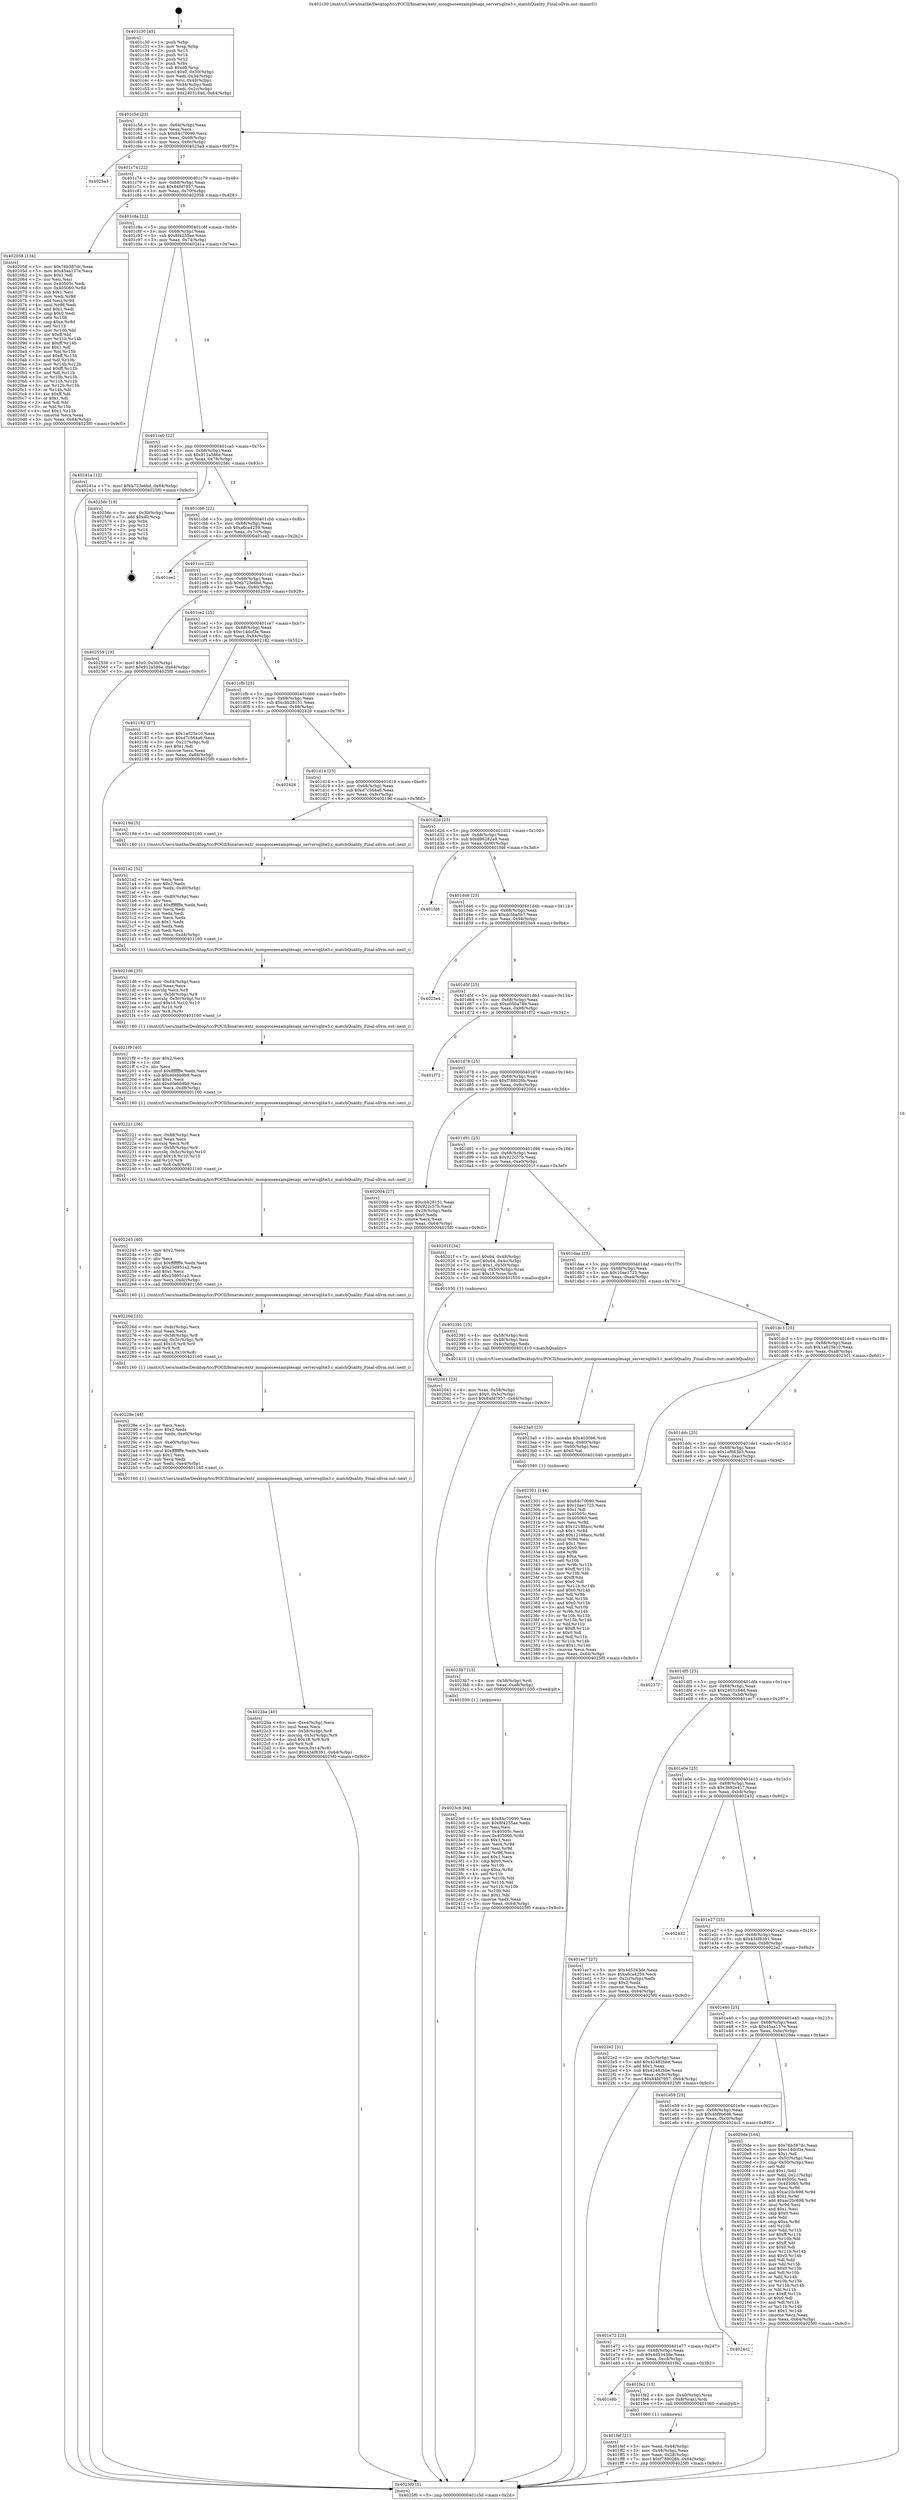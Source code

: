 digraph "0x401c30" {
  label = "0x401c30 (/mnt/c/Users/mathe/Desktop/tcc/POCII/binaries/extr_mongooseexamplesapi_serversqlite3.c_matchQuality_Final-ollvm.out::main(0))"
  labelloc = "t"
  node[shape=record]

  Entry [label="",width=0.3,height=0.3,shape=circle,fillcolor=black,style=filled]
  "0x401c5d" [label="{
     0x401c5d [23]\l
     | [instrs]\l
     &nbsp;&nbsp;0x401c5d \<+3\>: mov -0x64(%rbp),%eax\l
     &nbsp;&nbsp;0x401c60 \<+2\>: mov %eax,%ecx\l
     &nbsp;&nbsp;0x401c62 \<+6\>: sub $0x84c70090,%ecx\l
     &nbsp;&nbsp;0x401c68 \<+3\>: mov %eax,-0x68(%rbp)\l
     &nbsp;&nbsp;0x401c6b \<+3\>: mov %ecx,-0x6c(%rbp)\l
     &nbsp;&nbsp;0x401c6e \<+6\>: je 00000000004025a3 \<main+0x973\>\l
  }"]
  "0x4025a3" [label="{
     0x4025a3\l
  }", style=dashed]
  "0x401c74" [label="{
     0x401c74 [22]\l
     | [instrs]\l
     &nbsp;&nbsp;0x401c74 \<+5\>: jmp 0000000000401c79 \<main+0x49\>\l
     &nbsp;&nbsp;0x401c79 \<+3\>: mov -0x68(%rbp),%eax\l
     &nbsp;&nbsp;0x401c7c \<+5\>: sub $0x84fd7957,%eax\l
     &nbsp;&nbsp;0x401c81 \<+3\>: mov %eax,-0x70(%rbp)\l
     &nbsp;&nbsp;0x401c84 \<+6\>: je 0000000000402058 \<main+0x428\>\l
  }"]
  Exit [label="",width=0.3,height=0.3,shape=circle,fillcolor=black,style=filled,peripheries=2]
  "0x402058" [label="{
     0x402058 [134]\l
     | [instrs]\l
     &nbsp;&nbsp;0x402058 \<+5\>: mov $0x76b387dc,%eax\l
     &nbsp;&nbsp;0x40205d \<+5\>: mov $0x45aa137e,%ecx\l
     &nbsp;&nbsp;0x402062 \<+2\>: mov $0x1,%dl\l
     &nbsp;&nbsp;0x402064 \<+2\>: xor %esi,%esi\l
     &nbsp;&nbsp;0x402066 \<+7\>: mov 0x40505c,%edi\l
     &nbsp;&nbsp;0x40206d \<+8\>: mov 0x405060,%r8d\l
     &nbsp;&nbsp;0x402075 \<+3\>: sub $0x1,%esi\l
     &nbsp;&nbsp;0x402078 \<+3\>: mov %edi,%r9d\l
     &nbsp;&nbsp;0x40207b \<+3\>: add %esi,%r9d\l
     &nbsp;&nbsp;0x40207e \<+4\>: imul %r9d,%edi\l
     &nbsp;&nbsp;0x402082 \<+3\>: and $0x1,%edi\l
     &nbsp;&nbsp;0x402085 \<+3\>: cmp $0x0,%edi\l
     &nbsp;&nbsp;0x402088 \<+4\>: sete %r10b\l
     &nbsp;&nbsp;0x40208c \<+4\>: cmp $0xa,%r8d\l
     &nbsp;&nbsp;0x402090 \<+4\>: setl %r11b\l
     &nbsp;&nbsp;0x402094 \<+3\>: mov %r10b,%bl\l
     &nbsp;&nbsp;0x402097 \<+3\>: xor $0xff,%bl\l
     &nbsp;&nbsp;0x40209a \<+3\>: mov %r11b,%r14b\l
     &nbsp;&nbsp;0x40209d \<+4\>: xor $0xff,%r14b\l
     &nbsp;&nbsp;0x4020a1 \<+3\>: xor $0x1,%dl\l
     &nbsp;&nbsp;0x4020a4 \<+3\>: mov %bl,%r15b\l
     &nbsp;&nbsp;0x4020a7 \<+4\>: and $0xff,%r15b\l
     &nbsp;&nbsp;0x4020ab \<+3\>: and %dl,%r10b\l
     &nbsp;&nbsp;0x4020ae \<+3\>: mov %r14b,%r12b\l
     &nbsp;&nbsp;0x4020b1 \<+4\>: and $0xff,%r12b\l
     &nbsp;&nbsp;0x4020b5 \<+3\>: and %dl,%r11b\l
     &nbsp;&nbsp;0x4020b8 \<+3\>: or %r10b,%r15b\l
     &nbsp;&nbsp;0x4020bb \<+3\>: or %r11b,%r12b\l
     &nbsp;&nbsp;0x4020be \<+3\>: xor %r12b,%r15b\l
     &nbsp;&nbsp;0x4020c1 \<+3\>: or %r14b,%bl\l
     &nbsp;&nbsp;0x4020c4 \<+3\>: xor $0xff,%bl\l
     &nbsp;&nbsp;0x4020c7 \<+3\>: or $0x1,%dl\l
     &nbsp;&nbsp;0x4020ca \<+2\>: and %dl,%bl\l
     &nbsp;&nbsp;0x4020cc \<+3\>: or %bl,%r15b\l
     &nbsp;&nbsp;0x4020cf \<+4\>: test $0x1,%r15b\l
     &nbsp;&nbsp;0x4020d3 \<+3\>: cmovne %ecx,%eax\l
     &nbsp;&nbsp;0x4020d6 \<+3\>: mov %eax,-0x64(%rbp)\l
     &nbsp;&nbsp;0x4020d9 \<+5\>: jmp 00000000004025f0 \<main+0x9c0\>\l
  }"]
  "0x401c8a" [label="{
     0x401c8a [22]\l
     | [instrs]\l
     &nbsp;&nbsp;0x401c8a \<+5\>: jmp 0000000000401c8f \<main+0x5f\>\l
     &nbsp;&nbsp;0x401c8f \<+3\>: mov -0x68(%rbp),%eax\l
     &nbsp;&nbsp;0x401c92 \<+5\>: sub $0x8f4255ae,%eax\l
     &nbsp;&nbsp;0x401c97 \<+3\>: mov %eax,-0x74(%rbp)\l
     &nbsp;&nbsp;0x401c9a \<+6\>: je 000000000040241a \<main+0x7ea\>\l
  }"]
  "0x4023c6" [label="{
     0x4023c6 [84]\l
     | [instrs]\l
     &nbsp;&nbsp;0x4023c6 \<+5\>: mov $0x84c70090,%eax\l
     &nbsp;&nbsp;0x4023cb \<+5\>: mov $0x8f4255ae,%edx\l
     &nbsp;&nbsp;0x4023d0 \<+2\>: xor %esi,%esi\l
     &nbsp;&nbsp;0x4023d2 \<+7\>: mov 0x40505c,%ecx\l
     &nbsp;&nbsp;0x4023d9 \<+8\>: mov 0x405060,%r8d\l
     &nbsp;&nbsp;0x4023e1 \<+3\>: sub $0x1,%esi\l
     &nbsp;&nbsp;0x4023e4 \<+3\>: mov %ecx,%r9d\l
     &nbsp;&nbsp;0x4023e7 \<+3\>: add %esi,%r9d\l
     &nbsp;&nbsp;0x4023ea \<+4\>: imul %r9d,%ecx\l
     &nbsp;&nbsp;0x4023ee \<+3\>: and $0x1,%ecx\l
     &nbsp;&nbsp;0x4023f1 \<+3\>: cmp $0x0,%ecx\l
     &nbsp;&nbsp;0x4023f4 \<+4\>: sete %r10b\l
     &nbsp;&nbsp;0x4023f8 \<+4\>: cmp $0xa,%r8d\l
     &nbsp;&nbsp;0x4023fc \<+4\>: setl %r11b\l
     &nbsp;&nbsp;0x402400 \<+3\>: mov %r10b,%bl\l
     &nbsp;&nbsp;0x402403 \<+3\>: and %r11b,%bl\l
     &nbsp;&nbsp;0x402406 \<+3\>: xor %r11b,%r10b\l
     &nbsp;&nbsp;0x402409 \<+3\>: or %r10b,%bl\l
     &nbsp;&nbsp;0x40240c \<+3\>: test $0x1,%bl\l
     &nbsp;&nbsp;0x40240f \<+3\>: cmovne %edx,%eax\l
     &nbsp;&nbsp;0x402412 \<+3\>: mov %eax,-0x64(%rbp)\l
     &nbsp;&nbsp;0x402415 \<+5\>: jmp 00000000004025f0 \<main+0x9c0\>\l
  }"]
  "0x40241a" [label="{
     0x40241a [12]\l
     | [instrs]\l
     &nbsp;&nbsp;0x40241a \<+7\>: movl $0xb723e6bd,-0x64(%rbp)\l
     &nbsp;&nbsp;0x402421 \<+5\>: jmp 00000000004025f0 \<main+0x9c0\>\l
  }"]
  "0x401ca0" [label="{
     0x401ca0 [22]\l
     | [instrs]\l
     &nbsp;&nbsp;0x401ca0 \<+5\>: jmp 0000000000401ca5 \<main+0x75\>\l
     &nbsp;&nbsp;0x401ca5 \<+3\>: mov -0x68(%rbp),%eax\l
     &nbsp;&nbsp;0x401ca8 \<+5\>: sub $0x912a586e,%eax\l
     &nbsp;&nbsp;0x401cad \<+3\>: mov %eax,-0x78(%rbp)\l
     &nbsp;&nbsp;0x401cb0 \<+6\>: je 000000000040256c \<main+0x93c\>\l
  }"]
  "0x4023b7" [label="{
     0x4023b7 [15]\l
     | [instrs]\l
     &nbsp;&nbsp;0x4023b7 \<+4\>: mov -0x58(%rbp),%rdi\l
     &nbsp;&nbsp;0x4023bb \<+6\>: mov %eax,-0xe8(%rbp)\l
     &nbsp;&nbsp;0x4023c1 \<+5\>: call 0000000000401030 \<free@plt\>\l
     | [calls]\l
     &nbsp;&nbsp;0x401030 \{1\} (unknown)\l
  }"]
  "0x40256c" [label="{
     0x40256c [19]\l
     | [instrs]\l
     &nbsp;&nbsp;0x40256c \<+3\>: mov -0x30(%rbp),%eax\l
     &nbsp;&nbsp;0x40256f \<+7\>: add $0xd0,%rsp\l
     &nbsp;&nbsp;0x402576 \<+1\>: pop %rbx\l
     &nbsp;&nbsp;0x402577 \<+2\>: pop %r12\l
     &nbsp;&nbsp;0x402579 \<+2\>: pop %r14\l
     &nbsp;&nbsp;0x40257b \<+2\>: pop %r15\l
     &nbsp;&nbsp;0x40257d \<+1\>: pop %rbp\l
     &nbsp;&nbsp;0x40257e \<+1\>: ret\l
  }"]
  "0x401cb6" [label="{
     0x401cb6 [22]\l
     | [instrs]\l
     &nbsp;&nbsp;0x401cb6 \<+5\>: jmp 0000000000401cbb \<main+0x8b\>\l
     &nbsp;&nbsp;0x401cbb \<+3\>: mov -0x68(%rbp),%eax\l
     &nbsp;&nbsp;0x401cbe \<+5\>: sub $0xa6ca4259,%eax\l
     &nbsp;&nbsp;0x401cc3 \<+3\>: mov %eax,-0x7c(%rbp)\l
     &nbsp;&nbsp;0x401cc6 \<+6\>: je 0000000000401ee2 \<main+0x2b2\>\l
  }"]
  "0x4023a0" [label="{
     0x4023a0 [23]\l
     | [instrs]\l
     &nbsp;&nbsp;0x4023a0 \<+10\>: movabs $0x4030b6,%rdi\l
     &nbsp;&nbsp;0x4023aa \<+3\>: mov %eax,-0x60(%rbp)\l
     &nbsp;&nbsp;0x4023ad \<+3\>: mov -0x60(%rbp),%esi\l
     &nbsp;&nbsp;0x4023b0 \<+2\>: mov $0x0,%al\l
     &nbsp;&nbsp;0x4023b2 \<+5\>: call 0000000000401040 \<printf@plt\>\l
     | [calls]\l
     &nbsp;&nbsp;0x401040 \{1\} (unknown)\l
  }"]
  "0x401ee2" [label="{
     0x401ee2\l
  }", style=dashed]
  "0x401ccc" [label="{
     0x401ccc [22]\l
     | [instrs]\l
     &nbsp;&nbsp;0x401ccc \<+5\>: jmp 0000000000401cd1 \<main+0xa1\>\l
     &nbsp;&nbsp;0x401cd1 \<+3\>: mov -0x68(%rbp),%eax\l
     &nbsp;&nbsp;0x401cd4 \<+5\>: sub $0xb723e6bd,%eax\l
     &nbsp;&nbsp;0x401cd9 \<+3\>: mov %eax,-0x80(%rbp)\l
     &nbsp;&nbsp;0x401cdc \<+6\>: je 0000000000402559 \<main+0x929\>\l
  }"]
  "0x4022ba" [label="{
     0x4022ba [40]\l
     | [instrs]\l
     &nbsp;&nbsp;0x4022ba \<+6\>: mov -0xe4(%rbp),%ecx\l
     &nbsp;&nbsp;0x4022c0 \<+3\>: imul %eax,%ecx\l
     &nbsp;&nbsp;0x4022c3 \<+4\>: mov -0x58(%rbp),%r8\l
     &nbsp;&nbsp;0x4022c7 \<+4\>: movslq -0x5c(%rbp),%r9\l
     &nbsp;&nbsp;0x4022cb \<+4\>: imul $0x18,%r9,%r9\l
     &nbsp;&nbsp;0x4022cf \<+3\>: add %r9,%r8\l
     &nbsp;&nbsp;0x4022d2 \<+4\>: mov %ecx,0x14(%r8)\l
     &nbsp;&nbsp;0x4022d6 \<+7\>: movl $0x434f8391,-0x64(%rbp)\l
     &nbsp;&nbsp;0x4022dd \<+5\>: jmp 00000000004025f0 \<main+0x9c0\>\l
  }"]
  "0x402559" [label="{
     0x402559 [19]\l
     | [instrs]\l
     &nbsp;&nbsp;0x402559 \<+7\>: movl $0x0,-0x30(%rbp)\l
     &nbsp;&nbsp;0x402560 \<+7\>: movl $0x912a586e,-0x64(%rbp)\l
     &nbsp;&nbsp;0x402567 \<+5\>: jmp 00000000004025f0 \<main+0x9c0\>\l
  }"]
  "0x401ce2" [label="{
     0x401ce2 [25]\l
     | [instrs]\l
     &nbsp;&nbsp;0x401ce2 \<+5\>: jmp 0000000000401ce7 \<main+0xb7\>\l
     &nbsp;&nbsp;0x401ce7 \<+3\>: mov -0x68(%rbp),%eax\l
     &nbsp;&nbsp;0x401cea \<+5\>: sub $0xc14dcf3e,%eax\l
     &nbsp;&nbsp;0x401cef \<+6\>: mov %eax,-0x84(%rbp)\l
     &nbsp;&nbsp;0x401cf5 \<+6\>: je 0000000000402182 \<main+0x552\>\l
  }"]
  "0x40228e" [label="{
     0x40228e [44]\l
     | [instrs]\l
     &nbsp;&nbsp;0x40228e \<+2\>: xor %ecx,%ecx\l
     &nbsp;&nbsp;0x402290 \<+5\>: mov $0x2,%edx\l
     &nbsp;&nbsp;0x402295 \<+6\>: mov %edx,-0xe0(%rbp)\l
     &nbsp;&nbsp;0x40229b \<+1\>: cltd\l
     &nbsp;&nbsp;0x40229c \<+6\>: mov -0xe0(%rbp),%esi\l
     &nbsp;&nbsp;0x4022a2 \<+2\>: idiv %esi\l
     &nbsp;&nbsp;0x4022a4 \<+6\>: imul $0xfffffffe,%edx,%edx\l
     &nbsp;&nbsp;0x4022aa \<+3\>: sub $0x1,%ecx\l
     &nbsp;&nbsp;0x4022ad \<+2\>: sub %ecx,%edx\l
     &nbsp;&nbsp;0x4022af \<+6\>: mov %edx,-0xe4(%rbp)\l
     &nbsp;&nbsp;0x4022b5 \<+5\>: call 0000000000401160 \<next_i\>\l
     | [calls]\l
     &nbsp;&nbsp;0x401160 \{1\} (/mnt/c/Users/mathe/Desktop/tcc/POCII/binaries/extr_mongooseexamplesapi_serversqlite3.c_matchQuality_Final-ollvm.out::next_i)\l
  }"]
  "0x402182" [label="{
     0x402182 [27]\l
     | [instrs]\l
     &nbsp;&nbsp;0x402182 \<+5\>: mov $0x1a025e10,%eax\l
     &nbsp;&nbsp;0x402187 \<+5\>: mov $0xd7c564a6,%ecx\l
     &nbsp;&nbsp;0x40218c \<+3\>: mov -0x21(%rbp),%dl\l
     &nbsp;&nbsp;0x40218f \<+3\>: test $0x1,%dl\l
     &nbsp;&nbsp;0x402192 \<+3\>: cmovne %ecx,%eax\l
     &nbsp;&nbsp;0x402195 \<+3\>: mov %eax,-0x64(%rbp)\l
     &nbsp;&nbsp;0x402198 \<+5\>: jmp 00000000004025f0 \<main+0x9c0\>\l
  }"]
  "0x401cfb" [label="{
     0x401cfb [25]\l
     | [instrs]\l
     &nbsp;&nbsp;0x401cfb \<+5\>: jmp 0000000000401d00 \<main+0xd0\>\l
     &nbsp;&nbsp;0x401d00 \<+3\>: mov -0x68(%rbp),%eax\l
     &nbsp;&nbsp;0x401d03 \<+5\>: sub $0xcbb28151,%eax\l
     &nbsp;&nbsp;0x401d08 \<+6\>: mov %eax,-0x88(%rbp)\l
     &nbsp;&nbsp;0x401d0e \<+6\>: je 0000000000402426 \<main+0x7f6\>\l
  }"]
  "0x40226d" [label="{
     0x40226d [33]\l
     | [instrs]\l
     &nbsp;&nbsp;0x40226d \<+6\>: mov -0xdc(%rbp),%ecx\l
     &nbsp;&nbsp;0x402273 \<+3\>: imul %eax,%ecx\l
     &nbsp;&nbsp;0x402276 \<+4\>: mov -0x58(%rbp),%r8\l
     &nbsp;&nbsp;0x40227a \<+4\>: movslq -0x5c(%rbp),%r9\l
     &nbsp;&nbsp;0x40227e \<+4\>: imul $0x18,%r9,%r9\l
     &nbsp;&nbsp;0x402282 \<+3\>: add %r9,%r8\l
     &nbsp;&nbsp;0x402285 \<+4\>: mov %ecx,0x10(%r8)\l
     &nbsp;&nbsp;0x402289 \<+5\>: call 0000000000401160 \<next_i\>\l
     | [calls]\l
     &nbsp;&nbsp;0x401160 \{1\} (/mnt/c/Users/mathe/Desktop/tcc/POCII/binaries/extr_mongooseexamplesapi_serversqlite3.c_matchQuality_Final-ollvm.out::next_i)\l
  }"]
  "0x402426" [label="{
     0x402426\l
  }", style=dashed]
  "0x401d14" [label="{
     0x401d14 [25]\l
     | [instrs]\l
     &nbsp;&nbsp;0x401d14 \<+5\>: jmp 0000000000401d19 \<main+0xe9\>\l
     &nbsp;&nbsp;0x401d19 \<+3\>: mov -0x68(%rbp),%eax\l
     &nbsp;&nbsp;0x401d1c \<+5\>: sub $0xd7c564a6,%eax\l
     &nbsp;&nbsp;0x401d21 \<+6\>: mov %eax,-0x8c(%rbp)\l
     &nbsp;&nbsp;0x401d27 \<+6\>: je 000000000040219d \<main+0x56d\>\l
  }"]
  "0x402245" [label="{
     0x402245 [40]\l
     | [instrs]\l
     &nbsp;&nbsp;0x402245 \<+5\>: mov $0x2,%ecx\l
     &nbsp;&nbsp;0x40224a \<+1\>: cltd\l
     &nbsp;&nbsp;0x40224b \<+2\>: idiv %ecx\l
     &nbsp;&nbsp;0x40224d \<+6\>: imul $0xfffffffe,%edx,%ecx\l
     &nbsp;&nbsp;0x402253 \<+6\>: sub $0x25d951a2,%ecx\l
     &nbsp;&nbsp;0x402259 \<+3\>: add $0x1,%ecx\l
     &nbsp;&nbsp;0x40225c \<+6\>: add $0x25d951a2,%ecx\l
     &nbsp;&nbsp;0x402262 \<+6\>: mov %ecx,-0xdc(%rbp)\l
     &nbsp;&nbsp;0x402268 \<+5\>: call 0000000000401160 \<next_i\>\l
     | [calls]\l
     &nbsp;&nbsp;0x401160 \{1\} (/mnt/c/Users/mathe/Desktop/tcc/POCII/binaries/extr_mongooseexamplesapi_serversqlite3.c_matchQuality_Final-ollvm.out::next_i)\l
  }"]
  "0x40219d" [label="{
     0x40219d [5]\l
     | [instrs]\l
     &nbsp;&nbsp;0x40219d \<+5\>: call 0000000000401160 \<next_i\>\l
     | [calls]\l
     &nbsp;&nbsp;0x401160 \{1\} (/mnt/c/Users/mathe/Desktop/tcc/POCII/binaries/extr_mongooseexamplesapi_serversqlite3.c_matchQuality_Final-ollvm.out::next_i)\l
  }"]
  "0x401d2d" [label="{
     0x401d2d [25]\l
     | [instrs]\l
     &nbsp;&nbsp;0x401d2d \<+5\>: jmp 0000000000401d32 \<main+0x102\>\l
     &nbsp;&nbsp;0x401d32 \<+3\>: mov -0x68(%rbp),%eax\l
     &nbsp;&nbsp;0x401d35 \<+5\>: sub $0xd96282a9,%eax\l
     &nbsp;&nbsp;0x401d3a \<+6\>: mov %eax,-0x90(%rbp)\l
     &nbsp;&nbsp;0x401d40 \<+6\>: je 0000000000401fd6 \<main+0x3a6\>\l
  }"]
  "0x402221" [label="{
     0x402221 [36]\l
     | [instrs]\l
     &nbsp;&nbsp;0x402221 \<+6\>: mov -0xd8(%rbp),%ecx\l
     &nbsp;&nbsp;0x402227 \<+3\>: imul %eax,%ecx\l
     &nbsp;&nbsp;0x40222a \<+3\>: movslq %ecx,%r8\l
     &nbsp;&nbsp;0x40222d \<+4\>: mov -0x58(%rbp),%r9\l
     &nbsp;&nbsp;0x402231 \<+4\>: movslq -0x5c(%rbp),%r10\l
     &nbsp;&nbsp;0x402235 \<+4\>: imul $0x18,%r10,%r10\l
     &nbsp;&nbsp;0x402239 \<+3\>: add %r10,%r9\l
     &nbsp;&nbsp;0x40223c \<+4\>: mov %r8,0x8(%r9)\l
     &nbsp;&nbsp;0x402240 \<+5\>: call 0000000000401160 \<next_i\>\l
     | [calls]\l
     &nbsp;&nbsp;0x401160 \{1\} (/mnt/c/Users/mathe/Desktop/tcc/POCII/binaries/extr_mongooseexamplesapi_serversqlite3.c_matchQuality_Final-ollvm.out::next_i)\l
  }"]
  "0x401fd6" [label="{
     0x401fd6\l
  }", style=dashed]
  "0x401d46" [label="{
     0x401d46 [25]\l
     | [instrs]\l
     &nbsp;&nbsp;0x401d46 \<+5\>: jmp 0000000000401d4b \<main+0x11b\>\l
     &nbsp;&nbsp;0x401d4b \<+3\>: mov -0x68(%rbp),%eax\l
     &nbsp;&nbsp;0x401d4e \<+5\>: sub $0xdc5ba5b7,%eax\l
     &nbsp;&nbsp;0x401d53 \<+6\>: mov %eax,-0x94(%rbp)\l
     &nbsp;&nbsp;0x401d59 \<+6\>: je 00000000004025e4 \<main+0x9b4\>\l
  }"]
  "0x4021f9" [label="{
     0x4021f9 [40]\l
     | [instrs]\l
     &nbsp;&nbsp;0x4021f9 \<+5\>: mov $0x2,%ecx\l
     &nbsp;&nbsp;0x4021fe \<+1\>: cltd\l
     &nbsp;&nbsp;0x4021ff \<+2\>: idiv %ecx\l
     &nbsp;&nbsp;0x402201 \<+6\>: imul $0xfffffffe,%edx,%ecx\l
     &nbsp;&nbsp;0x402207 \<+6\>: sub $0xd0ebb9b9,%ecx\l
     &nbsp;&nbsp;0x40220d \<+3\>: add $0x1,%ecx\l
     &nbsp;&nbsp;0x402210 \<+6\>: add $0xd0ebb9b9,%ecx\l
     &nbsp;&nbsp;0x402216 \<+6\>: mov %ecx,-0xd8(%rbp)\l
     &nbsp;&nbsp;0x40221c \<+5\>: call 0000000000401160 \<next_i\>\l
     | [calls]\l
     &nbsp;&nbsp;0x401160 \{1\} (/mnt/c/Users/mathe/Desktop/tcc/POCII/binaries/extr_mongooseexamplesapi_serversqlite3.c_matchQuality_Final-ollvm.out::next_i)\l
  }"]
  "0x4025e4" [label="{
     0x4025e4\l
  }", style=dashed]
  "0x401d5f" [label="{
     0x401d5f [25]\l
     | [instrs]\l
     &nbsp;&nbsp;0x401d5f \<+5\>: jmp 0000000000401d64 \<main+0x134\>\l
     &nbsp;&nbsp;0x401d64 \<+3\>: mov -0x68(%rbp),%eax\l
     &nbsp;&nbsp;0x401d67 \<+5\>: sub $0xe050a78b,%eax\l
     &nbsp;&nbsp;0x401d6c \<+6\>: mov %eax,-0x98(%rbp)\l
     &nbsp;&nbsp;0x401d72 \<+6\>: je 0000000000401f72 \<main+0x342\>\l
  }"]
  "0x4021d6" [label="{
     0x4021d6 [35]\l
     | [instrs]\l
     &nbsp;&nbsp;0x4021d6 \<+6\>: mov -0xd4(%rbp),%ecx\l
     &nbsp;&nbsp;0x4021dc \<+3\>: imul %eax,%ecx\l
     &nbsp;&nbsp;0x4021df \<+3\>: movslq %ecx,%r8\l
     &nbsp;&nbsp;0x4021e2 \<+4\>: mov -0x58(%rbp),%r9\l
     &nbsp;&nbsp;0x4021e6 \<+4\>: movslq -0x5c(%rbp),%r10\l
     &nbsp;&nbsp;0x4021ea \<+4\>: imul $0x18,%r10,%r10\l
     &nbsp;&nbsp;0x4021ee \<+3\>: add %r10,%r9\l
     &nbsp;&nbsp;0x4021f1 \<+3\>: mov %r8,(%r9)\l
     &nbsp;&nbsp;0x4021f4 \<+5\>: call 0000000000401160 \<next_i\>\l
     | [calls]\l
     &nbsp;&nbsp;0x401160 \{1\} (/mnt/c/Users/mathe/Desktop/tcc/POCII/binaries/extr_mongooseexamplesapi_serversqlite3.c_matchQuality_Final-ollvm.out::next_i)\l
  }"]
  "0x401f72" [label="{
     0x401f72\l
  }", style=dashed]
  "0x401d78" [label="{
     0x401d78 [25]\l
     | [instrs]\l
     &nbsp;&nbsp;0x401d78 \<+5\>: jmp 0000000000401d7d \<main+0x14d\>\l
     &nbsp;&nbsp;0x401d7d \<+3\>: mov -0x68(%rbp),%eax\l
     &nbsp;&nbsp;0x401d80 \<+5\>: sub $0xf788026b,%eax\l
     &nbsp;&nbsp;0x401d85 \<+6\>: mov %eax,-0x9c(%rbp)\l
     &nbsp;&nbsp;0x401d8b \<+6\>: je 0000000000402004 \<main+0x3d4\>\l
  }"]
  "0x4021a2" [label="{
     0x4021a2 [52]\l
     | [instrs]\l
     &nbsp;&nbsp;0x4021a2 \<+2\>: xor %ecx,%ecx\l
     &nbsp;&nbsp;0x4021a4 \<+5\>: mov $0x2,%edx\l
     &nbsp;&nbsp;0x4021a9 \<+6\>: mov %edx,-0xd0(%rbp)\l
     &nbsp;&nbsp;0x4021af \<+1\>: cltd\l
     &nbsp;&nbsp;0x4021b0 \<+6\>: mov -0xd0(%rbp),%esi\l
     &nbsp;&nbsp;0x4021b6 \<+2\>: idiv %esi\l
     &nbsp;&nbsp;0x4021b8 \<+6\>: imul $0xfffffffe,%edx,%edx\l
     &nbsp;&nbsp;0x4021be \<+2\>: mov %ecx,%edi\l
     &nbsp;&nbsp;0x4021c0 \<+2\>: sub %edx,%edi\l
     &nbsp;&nbsp;0x4021c2 \<+2\>: mov %ecx,%edx\l
     &nbsp;&nbsp;0x4021c4 \<+3\>: sub $0x1,%edx\l
     &nbsp;&nbsp;0x4021c7 \<+2\>: add %edx,%edi\l
     &nbsp;&nbsp;0x4021c9 \<+2\>: sub %edi,%ecx\l
     &nbsp;&nbsp;0x4021cb \<+6\>: mov %ecx,-0xd4(%rbp)\l
     &nbsp;&nbsp;0x4021d1 \<+5\>: call 0000000000401160 \<next_i\>\l
     | [calls]\l
     &nbsp;&nbsp;0x401160 \{1\} (/mnt/c/Users/mathe/Desktop/tcc/POCII/binaries/extr_mongooseexamplesapi_serversqlite3.c_matchQuality_Final-ollvm.out::next_i)\l
  }"]
  "0x402004" [label="{
     0x402004 [27]\l
     | [instrs]\l
     &nbsp;&nbsp;0x402004 \<+5\>: mov $0xcbb28151,%eax\l
     &nbsp;&nbsp;0x402009 \<+5\>: mov $0x922c57b,%ecx\l
     &nbsp;&nbsp;0x40200e \<+3\>: mov -0x28(%rbp),%edx\l
     &nbsp;&nbsp;0x402011 \<+3\>: cmp $0x0,%edx\l
     &nbsp;&nbsp;0x402014 \<+3\>: cmove %ecx,%eax\l
     &nbsp;&nbsp;0x402017 \<+3\>: mov %eax,-0x64(%rbp)\l
     &nbsp;&nbsp;0x40201a \<+5\>: jmp 00000000004025f0 \<main+0x9c0\>\l
  }"]
  "0x401d91" [label="{
     0x401d91 [25]\l
     | [instrs]\l
     &nbsp;&nbsp;0x401d91 \<+5\>: jmp 0000000000401d96 \<main+0x166\>\l
     &nbsp;&nbsp;0x401d96 \<+3\>: mov -0x68(%rbp),%eax\l
     &nbsp;&nbsp;0x401d99 \<+5\>: sub $0x922c57b,%eax\l
     &nbsp;&nbsp;0x401d9e \<+6\>: mov %eax,-0xa0(%rbp)\l
     &nbsp;&nbsp;0x401da4 \<+6\>: je 000000000040201f \<main+0x3ef\>\l
  }"]
  "0x402041" [label="{
     0x402041 [23]\l
     | [instrs]\l
     &nbsp;&nbsp;0x402041 \<+4\>: mov %rax,-0x58(%rbp)\l
     &nbsp;&nbsp;0x402045 \<+7\>: movl $0x0,-0x5c(%rbp)\l
     &nbsp;&nbsp;0x40204c \<+7\>: movl $0x84fd7957,-0x64(%rbp)\l
     &nbsp;&nbsp;0x402053 \<+5\>: jmp 00000000004025f0 \<main+0x9c0\>\l
  }"]
  "0x40201f" [label="{
     0x40201f [34]\l
     | [instrs]\l
     &nbsp;&nbsp;0x40201f \<+7\>: movl $0x64,-0x48(%rbp)\l
     &nbsp;&nbsp;0x402026 \<+7\>: movl $0x64,-0x4c(%rbp)\l
     &nbsp;&nbsp;0x40202d \<+7\>: movl $0x1,-0x50(%rbp)\l
     &nbsp;&nbsp;0x402034 \<+4\>: movslq -0x50(%rbp),%rax\l
     &nbsp;&nbsp;0x402038 \<+4\>: imul $0x18,%rax,%rdi\l
     &nbsp;&nbsp;0x40203c \<+5\>: call 0000000000401050 \<malloc@plt\>\l
     | [calls]\l
     &nbsp;&nbsp;0x401050 \{1\} (unknown)\l
  }"]
  "0x401daa" [label="{
     0x401daa [25]\l
     | [instrs]\l
     &nbsp;&nbsp;0x401daa \<+5\>: jmp 0000000000401daf \<main+0x17f\>\l
     &nbsp;&nbsp;0x401daf \<+3\>: mov -0x68(%rbp),%eax\l
     &nbsp;&nbsp;0x401db2 \<+5\>: sub $0x10ae1725,%eax\l
     &nbsp;&nbsp;0x401db7 \<+6\>: mov %eax,-0xa4(%rbp)\l
     &nbsp;&nbsp;0x401dbd \<+6\>: je 0000000000402391 \<main+0x761\>\l
  }"]
  "0x401fef" [label="{
     0x401fef [21]\l
     | [instrs]\l
     &nbsp;&nbsp;0x401fef \<+3\>: mov %eax,-0x44(%rbp)\l
     &nbsp;&nbsp;0x401ff2 \<+3\>: mov -0x44(%rbp),%eax\l
     &nbsp;&nbsp;0x401ff5 \<+3\>: mov %eax,-0x28(%rbp)\l
     &nbsp;&nbsp;0x401ff8 \<+7\>: movl $0xf788026b,-0x64(%rbp)\l
     &nbsp;&nbsp;0x401fff \<+5\>: jmp 00000000004025f0 \<main+0x9c0\>\l
  }"]
  "0x402391" [label="{
     0x402391 [15]\l
     | [instrs]\l
     &nbsp;&nbsp;0x402391 \<+4\>: mov -0x58(%rbp),%rdi\l
     &nbsp;&nbsp;0x402395 \<+3\>: mov -0x48(%rbp),%esi\l
     &nbsp;&nbsp;0x402398 \<+3\>: mov -0x4c(%rbp),%edx\l
     &nbsp;&nbsp;0x40239b \<+5\>: call 0000000000401410 \<matchQuality\>\l
     | [calls]\l
     &nbsp;&nbsp;0x401410 \{1\} (/mnt/c/Users/mathe/Desktop/tcc/POCII/binaries/extr_mongooseexamplesapi_serversqlite3.c_matchQuality_Final-ollvm.out::matchQuality)\l
  }"]
  "0x401dc3" [label="{
     0x401dc3 [25]\l
     | [instrs]\l
     &nbsp;&nbsp;0x401dc3 \<+5\>: jmp 0000000000401dc8 \<main+0x198\>\l
     &nbsp;&nbsp;0x401dc8 \<+3\>: mov -0x68(%rbp),%eax\l
     &nbsp;&nbsp;0x401dcb \<+5\>: sub $0x1a025e10,%eax\l
     &nbsp;&nbsp;0x401dd0 \<+6\>: mov %eax,-0xa8(%rbp)\l
     &nbsp;&nbsp;0x401dd6 \<+6\>: je 0000000000402301 \<main+0x6d1\>\l
  }"]
  "0x401e8b" [label="{
     0x401e8b\l
  }", style=dashed]
  "0x402301" [label="{
     0x402301 [144]\l
     | [instrs]\l
     &nbsp;&nbsp;0x402301 \<+5\>: mov $0x84c70090,%eax\l
     &nbsp;&nbsp;0x402306 \<+5\>: mov $0x10ae1725,%ecx\l
     &nbsp;&nbsp;0x40230b \<+2\>: mov $0x1,%dl\l
     &nbsp;&nbsp;0x40230d \<+7\>: mov 0x40505c,%esi\l
     &nbsp;&nbsp;0x402314 \<+7\>: mov 0x405060,%edi\l
     &nbsp;&nbsp;0x40231b \<+3\>: mov %esi,%r8d\l
     &nbsp;&nbsp;0x40231e \<+7\>: sub $0x12188acc,%r8d\l
     &nbsp;&nbsp;0x402325 \<+4\>: sub $0x1,%r8d\l
     &nbsp;&nbsp;0x402329 \<+7\>: add $0x12188acc,%r8d\l
     &nbsp;&nbsp;0x402330 \<+4\>: imul %r8d,%esi\l
     &nbsp;&nbsp;0x402334 \<+3\>: and $0x1,%esi\l
     &nbsp;&nbsp;0x402337 \<+3\>: cmp $0x0,%esi\l
     &nbsp;&nbsp;0x40233a \<+4\>: sete %r9b\l
     &nbsp;&nbsp;0x40233e \<+3\>: cmp $0xa,%edi\l
     &nbsp;&nbsp;0x402341 \<+4\>: setl %r10b\l
     &nbsp;&nbsp;0x402345 \<+3\>: mov %r9b,%r11b\l
     &nbsp;&nbsp;0x402348 \<+4\>: xor $0xff,%r11b\l
     &nbsp;&nbsp;0x40234c \<+3\>: mov %r10b,%bl\l
     &nbsp;&nbsp;0x40234f \<+3\>: xor $0xff,%bl\l
     &nbsp;&nbsp;0x402352 \<+3\>: xor $0x0,%dl\l
     &nbsp;&nbsp;0x402355 \<+3\>: mov %r11b,%r14b\l
     &nbsp;&nbsp;0x402358 \<+4\>: and $0x0,%r14b\l
     &nbsp;&nbsp;0x40235c \<+3\>: and %dl,%r9b\l
     &nbsp;&nbsp;0x40235f \<+3\>: mov %bl,%r15b\l
     &nbsp;&nbsp;0x402362 \<+4\>: and $0x0,%r15b\l
     &nbsp;&nbsp;0x402366 \<+3\>: and %dl,%r10b\l
     &nbsp;&nbsp;0x402369 \<+3\>: or %r9b,%r14b\l
     &nbsp;&nbsp;0x40236c \<+3\>: or %r10b,%r15b\l
     &nbsp;&nbsp;0x40236f \<+3\>: xor %r15b,%r14b\l
     &nbsp;&nbsp;0x402372 \<+3\>: or %bl,%r11b\l
     &nbsp;&nbsp;0x402375 \<+4\>: xor $0xff,%r11b\l
     &nbsp;&nbsp;0x402379 \<+3\>: or $0x0,%dl\l
     &nbsp;&nbsp;0x40237c \<+3\>: and %dl,%r11b\l
     &nbsp;&nbsp;0x40237f \<+3\>: or %r11b,%r14b\l
     &nbsp;&nbsp;0x402382 \<+4\>: test $0x1,%r14b\l
     &nbsp;&nbsp;0x402386 \<+3\>: cmovne %ecx,%eax\l
     &nbsp;&nbsp;0x402389 \<+3\>: mov %eax,-0x64(%rbp)\l
     &nbsp;&nbsp;0x40238c \<+5\>: jmp 00000000004025f0 \<main+0x9c0\>\l
  }"]
  "0x401ddc" [label="{
     0x401ddc [25]\l
     | [instrs]\l
     &nbsp;&nbsp;0x401ddc \<+5\>: jmp 0000000000401de1 \<main+0x1b1\>\l
     &nbsp;&nbsp;0x401de1 \<+3\>: mov -0x68(%rbp),%eax\l
     &nbsp;&nbsp;0x401de4 \<+5\>: sub $0x1ef863b3,%eax\l
     &nbsp;&nbsp;0x401de9 \<+6\>: mov %eax,-0xac(%rbp)\l
     &nbsp;&nbsp;0x401def \<+6\>: je 000000000040257f \<main+0x94f\>\l
  }"]
  "0x401fe2" [label="{
     0x401fe2 [13]\l
     | [instrs]\l
     &nbsp;&nbsp;0x401fe2 \<+4\>: mov -0x40(%rbp),%rax\l
     &nbsp;&nbsp;0x401fe6 \<+4\>: mov 0x8(%rax),%rdi\l
     &nbsp;&nbsp;0x401fea \<+5\>: call 0000000000401060 \<atoi@plt\>\l
     | [calls]\l
     &nbsp;&nbsp;0x401060 \{1\} (unknown)\l
  }"]
  "0x40257f" [label="{
     0x40257f\l
  }", style=dashed]
  "0x401df5" [label="{
     0x401df5 [25]\l
     | [instrs]\l
     &nbsp;&nbsp;0x401df5 \<+5\>: jmp 0000000000401dfa \<main+0x1ca\>\l
     &nbsp;&nbsp;0x401dfa \<+3\>: mov -0x68(%rbp),%eax\l
     &nbsp;&nbsp;0x401dfd \<+5\>: sub $0x2403184d,%eax\l
     &nbsp;&nbsp;0x401e02 \<+6\>: mov %eax,-0xb0(%rbp)\l
     &nbsp;&nbsp;0x401e08 \<+6\>: je 0000000000401ec7 \<main+0x297\>\l
  }"]
  "0x401e72" [label="{
     0x401e72 [25]\l
     | [instrs]\l
     &nbsp;&nbsp;0x401e72 \<+5\>: jmp 0000000000401e77 \<main+0x247\>\l
     &nbsp;&nbsp;0x401e77 \<+3\>: mov -0x68(%rbp),%eax\l
     &nbsp;&nbsp;0x401e7a \<+5\>: sub $0x4d5343de,%eax\l
     &nbsp;&nbsp;0x401e7f \<+6\>: mov %eax,-0xc4(%rbp)\l
     &nbsp;&nbsp;0x401e85 \<+6\>: je 0000000000401fe2 \<main+0x3b2\>\l
  }"]
  "0x401ec7" [label="{
     0x401ec7 [27]\l
     | [instrs]\l
     &nbsp;&nbsp;0x401ec7 \<+5\>: mov $0x4d5343de,%eax\l
     &nbsp;&nbsp;0x401ecc \<+5\>: mov $0xa6ca4259,%ecx\l
     &nbsp;&nbsp;0x401ed1 \<+3\>: mov -0x2c(%rbp),%edx\l
     &nbsp;&nbsp;0x401ed4 \<+3\>: cmp $0x2,%edx\l
     &nbsp;&nbsp;0x401ed7 \<+3\>: cmovne %ecx,%eax\l
     &nbsp;&nbsp;0x401eda \<+3\>: mov %eax,-0x64(%rbp)\l
     &nbsp;&nbsp;0x401edd \<+5\>: jmp 00000000004025f0 \<main+0x9c0\>\l
  }"]
  "0x401e0e" [label="{
     0x401e0e [25]\l
     | [instrs]\l
     &nbsp;&nbsp;0x401e0e \<+5\>: jmp 0000000000401e13 \<main+0x1e3\>\l
     &nbsp;&nbsp;0x401e13 \<+3\>: mov -0x68(%rbp),%eax\l
     &nbsp;&nbsp;0x401e16 \<+5\>: sub $0x3b92e417,%eax\l
     &nbsp;&nbsp;0x401e1b \<+6\>: mov %eax,-0xb4(%rbp)\l
     &nbsp;&nbsp;0x401e21 \<+6\>: je 0000000000402432 \<main+0x802\>\l
  }"]
  "0x4025f0" [label="{
     0x4025f0 [5]\l
     | [instrs]\l
     &nbsp;&nbsp;0x4025f0 \<+5\>: jmp 0000000000401c5d \<main+0x2d\>\l
  }"]
  "0x401c30" [label="{
     0x401c30 [45]\l
     | [instrs]\l
     &nbsp;&nbsp;0x401c30 \<+1\>: push %rbp\l
     &nbsp;&nbsp;0x401c31 \<+3\>: mov %rsp,%rbp\l
     &nbsp;&nbsp;0x401c34 \<+2\>: push %r15\l
     &nbsp;&nbsp;0x401c36 \<+2\>: push %r14\l
     &nbsp;&nbsp;0x401c38 \<+2\>: push %r12\l
     &nbsp;&nbsp;0x401c3a \<+1\>: push %rbx\l
     &nbsp;&nbsp;0x401c3b \<+7\>: sub $0xd0,%rsp\l
     &nbsp;&nbsp;0x401c42 \<+7\>: movl $0x0,-0x30(%rbp)\l
     &nbsp;&nbsp;0x401c49 \<+3\>: mov %edi,-0x34(%rbp)\l
     &nbsp;&nbsp;0x401c4c \<+4\>: mov %rsi,-0x40(%rbp)\l
     &nbsp;&nbsp;0x401c50 \<+3\>: mov -0x34(%rbp),%edi\l
     &nbsp;&nbsp;0x401c53 \<+3\>: mov %edi,-0x2c(%rbp)\l
     &nbsp;&nbsp;0x401c56 \<+7\>: movl $0x2403184d,-0x64(%rbp)\l
  }"]
  "0x4024c2" [label="{
     0x4024c2\l
  }", style=dashed]
  "0x402432" [label="{
     0x402432\l
  }", style=dashed]
  "0x401e27" [label="{
     0x401e27 [25]\l
     | [instrs]\l
     &nbsp;&nbsp;0x401e27 \<+5\>: jmp 0000000000401e2c \<main+0x1fc\>\l
     &nbsp;&nbsp;0x401e2c \<+3\>: mov -0x68(%rbp),%eax\l
     &nbsp;&nbsp;0x401e2f \<+5\>: sub $0x434f8391,%eax\l
     &nbsp;&nbsp;0x401e34 \<+6\>: mov %eax,-0xb8(%rbp)\l
     &nbsp;&nbsp;0x401e3a \<+6\>: je 00000000004022e2 \<main+0x6b2\>\l
  }"]
  "0x401e59" [label="{
     0x401e59 [25]\l
     | [instrs]\l
     &nbsp;&nbsp;0x401e59 \<+5\>: jmp 0000000000401e5e \<main+0x22e\>\l
     &nbsp;&nbsp;0x401e5e \<+3\>: mov -0x68(%rbp),%eax\l
     &nbsp;&nbsp;0x401e61 \<+5\>: sub $0x4bf9b6d6,%eax\l
     &nbsp;&nbsp;0x401e66 \<+6\>: mov %eax,-0xc0(%rbp)\l
     &nbsp;&nbsp;0x401e6c \<+6\>: je 00000000004024c2 \<main+0x892\>\l
  }"]
  "0x4022e2" [label="{
     0x4022e2 [31]\l
     | [instrs]\l
     &nbsp;&nbsp;0x4022e2 \<+3\>: mov -0x5c(%rbp),%eax\l
     &nbsp;&nbsp;0x4022e5 \<+5\>: add $0x42482bbe,%eax\l
     &nbsp;&nbsp;0x4022ea \<+3\>: add $0x1,%eax\l
     &nbsp;&nbsp;0x4022ed \<+5\>: sub $0x42482bbe,%eax\l
     &nbsp;&nbsp;0x4022f2 \<+3\>: mov %eax,-0x5c(%rbp)\l
     &nbsp;&nbsp;0x4022f5 \<+7\>: movl $0x84fd7957,-0x64(%rbp)\l
     &nbsp;&nbsp;0x4022fc \<+5\>: jmp 00000000004025f0 \<main+0x9c0\>\l
  }"]
  "0x401e40" [label="{
     0x401e40 [25]\l
     | [instrs]\l
     &nbsp;&nbsp;0x401e40 \<+5\>: jmp 0000000000401e45 \<main+0x215\>\l
     &nbsp;&nbsp;0x401e45 \<+3\>: mov -0x68(%rbp),%eax\l
     &nbsp;&nbsp;0x401e48 \<+5\>: sub $0x45aa137e,%eax\l
     &nbsp;&nbsp;0x401e4d \<+6\>: mov %eax,-0xbc(%rbp)\l
     &nbsp;&nbsp;0x401e53 \<+6\>: je 00000000004020de \<main+0x4ae\>\l
  }"]
  "0x4020de" [label="{
     0x4020de [164]\l
     | [instrs]\l
     &nbsp;&nbsp;0x4020de \<+5\>: mov $0x76b387dc,%eax\l
     &nbsp;&nbsp;0x4020e3 \<+5\>: mov $0xc14dcf3e,%ecx\l
     &nbsp;&nbsp;0x4020e8 \<+2\>: mov $0x1,%dl\l
     &nbsp;&nbsp;0x4020ea \<+3\>: mov -0x5c(%rbp),%esi\l
     &nbsp;&nbsp;0x4020ed \<+3\>: cmp -0x50(%rbp),%esi\l
     &nbsp;&nbsp;0x4020f0 \<+4\>: setl %dil\l
     &nbsp;&nbsp;0x4020f4 \<+4\>: and $0x1,%dil\l
     &nbsp;&nbsp;0x4020f8 \<+4\>: mov %dil,-0x21(%rbp)\l
     &nbsp;&nbsp;0x4020fc \<+7\>: mov 0x40505c,%esi\l
     &nbsp;&nbsp;0x402103 \<+8\>: mov 0x405060,%r8d\l
     &nbsp;&nbsp;0x40210b \<+3\>: mov %esi,%r9d\l
     &nbsp;&nbsp;0x40210e \<+7\>: sub $0xac20c698,%r9d\l
     &nbsp;&nbsp;0x402115 \<+4\>: sub $0x1,%r9d\l
     &nbsp;&nbsp;0x402119 \<+7\>: add $0xac20c698,%r9d\l
     &nbsp;&nbsp;0x402120 \<+4\>: imul %r9d,%esi\l
     &nbsp;&nbsp;0x402124 \<+3\>: and $0x1,%esi\l
     &nbsp;&nbsp;0x402127 \<+3\>: cmp $0x0,%esi\l
     &nbsp;&nbsp;0x40212a \<+4\>: sete %dil\l
     &nbsp;&nbsp;0x40212e \<+4\>: cmp $0xa,%r8d\l
     &nbsp;&nbsp;0x402132 \<+4\>: setl %r10b\l
     &nbsp;&nbsp;0x402136 \<+3\>: mov %dil,%r11b\l
     &nbsp;&nbsp;0x402139 \<+4\>: xor $0xff,%r11b\l
     &nbsp;&nbsp;0x40213d \<+3\>: mov %r10b,%bl\l
     &nbsp;&nbsp;0x402140 \<+3\>: xor $0xff,%bl\l
     &nbsp;&nbsp;0x402143 \<+3\>: xor $0x0,%dl\l
     &nbsp;&nbsp;0x402146 \<+3\>: mov %r11b,%r14b\l
     &nbsp;&nbsp;0x402149 \<+4\>: and $0x0,%r14b\l
     &nbsp;&nbsp;0x40214d \<+3\>: and %dl,%dil\l
     &nbsp;&nbsp;0x402150 \<+3\>: mov %bl,%r15b\l
     &nbsp;&nbsp;0x402153 \<+4\>: and $0x0,%r15b\l
     &nbsp;&nbsp;0x402157 \<+3\>: and %dl,%r10b\l
     &nbsp;&nbsp;0x40215a \<+3\>: or %dil,%r14b\l
     &nbsp;&nbsp;0x40215d \<+3\>: or %r10b,%r15b\l
     &nbsp;&nbsp;0x402160 \<+3\>: xor %r15b,%r14b\l
     &nbsp;&nbsp;0x402163 \<+3\>: or %bl,%r11b\l
     &nbsp;&nbsp;0x402166 \<+4\>: xor $0xff,%r11b\l
     &nbsp;&nbsp;0x40216a \<+3\>: or $0x0,%dl\l
     &nbsp;&nbsp;0x40216d \<+3\>: and %dl,%r11b\l
     &nbsp;&nbsp;0x402170 \<+3\>: or %r11b,%r14b\l
     &nbsp;&nbsp;0x402173 \<+4\>: test $0x1,%r14b\l
     &nbsp;&nbsp;0x402177 \<+3\>: cmovne %ecx,%eax\l
     &nbsp;&nbsp;0x40217a \<+3\>: mov %eax,-0x64(%rbp)\l
     &nbsp;&nbsp;0x40217d \<+5\>: jmp 00000000004025f0 \<main+0x9c0\>\l
  }"]
  Entry -> "0x401c30" [label=" 1"]
  "0x401c5d" -> "0x4025a3" [label=" 0"]
  "0x401c5d" -> "0x401c74" [label=" 17"]
  "0x40256c" -> Exit [label=" 1"]
  "0x401c74" -> "0x402058" [label=" 2"]
  "0x401c74" -> "0x401c8a" [label=" 15"]
  "0x402559" -> "0x4025f0" [label=" 1"]
  "0x401c8a" -> "0x40241a" [label=" 1"]
  "0x401c8a" -> "0x401ca0" [label=" 14"]
  "0x40241a" -> "0x4025f0" [label=" 1"]
  "0x401ca0" -> "0x40256c" [label=" 1"]
  "0x401ca0" -> "0x401cb6" [label=" 13"]
  "0x4023c6" -> "0x4025f0" [label=" 1"]
  "0x401cb6" -> "0x401ee2" [label=" 0"]
  "0x401cb6" -> "0x401ccc" [label=" 13"]
  "0x4023b7" -> "0x4023c6" [label=" 1"]
  "0x401ccc" -> "0x402559" [label=" 1"]
  "0x401ccc" -> "0x401ce2" [label=" 12"]
  "0x4023a0" -> "0x4023b7" [label=" 1"]
  "0x401ce2" -> "0x402182" [label=" 2"]
  "0x401ce2" -> "0x401cfb" [label=" 10"]
  "0x402391" -> "0x4023a0" [label=" 1"]
  "0x401cfb" -> "0x402426" [label=" 0"]
  "0x401cfb" -> "0x401d14" [label=" 10"]
  "0x402301" -> "0x4025f0" [label=" 1"]
  "0x401d14" -> "0x40219d" [label=" 1"]
  "0x401d14" -> "0x401d2d" [label=" 9"]
  "0x4022e2" -> "0x4025f0" [label=" 1"]
  "0x401d2d" -> "0x401fd6" [label=" 0"]
  "0x401d2d" -> "0x401d46" [label=" 9"]
  "0x4022ba" -> "0x4025f0" [label=" 1"]
  "0x401d46" -> "0x4025e4" [label=" 0"]
  "0x401d46" -> "0x401d5f" [label=" 9"]
  "0x40228e" -> "0x4022ba" [label=" 1"]
  "0x401d5f" -> "0x401f72" [label=" 0"]
  "0x401d5f" -> "0x401d78" [label=" 9"]
  "0x40226d" -> "0x40228e" [label=" 1"]
  "0x401d78" -> "0x402004" [label=" 1"]
  "0x401d78" -> "0x401d91" [label=" 8"]
  "0x402245" -> "0x40226d" [label=" 1"]
  "0x401d91" -> "0x40201f" [label=" 1"]
  "0x401d91" -> "0x401daa" [label=" 7"]
  "0x402221" -> "0x402245" [label=" 1"]
  "0x401daa" -> "0x402391" [label=" 1"]
  "0x401daa" -> "0x401dc3" [label=" 6"]
  "0x4021f9" -> "0x402221" [label=" 1"]
  "0x401dc3" -> "0x402301" [label=" 1"]
  "0x401dc3" -> "0x401ddc" [label=" 5"]
  "0x4021d6" -> "0x4021f9" [label=" 1"]
  "0x401ddc" -> "0x40257f" [label=" 0"]
  "0x401ddc" -> "0x401df5" [label=" 5"]
  "0x4021a2" -> "0x4021d6" [label=" 1"]
  "0x401df5" -> "0x401ec7" [label=" 1"]
  "0x401df5" -> "0x401e0e" [label=" 4"]
  "0x401ec7" -> "0x4025f0" [label=" 1"]
  "0x401c30" -> "0x401c5d" [label=" 1"]
  "0x4025f0" -> "0x401c5d" [label=" 16"]
  "0x402182" -> "0x4025f0" [label=" 2"]
  "0x401e0e" -> "0x402432" [label=" 0"]
  "0x401e0e" -> "0x401e27" [label=" 4"]
  "0x4020de" -> "0x4025f0" [label=" 2"]
  "0x401e27" -> "0x4022e2" [label=" 1"]
  "0x401e27" -> "0x401e40" [label=" 3"]
  "0x402041" -> "0x4025f0" [label=" 1"]
  "0x401e40" -> "0x4020de" [label=" 2"]
  "0x401e40" -> "0x401e59" [label=" 1"]
  "0x402058" -> "0x4025f0" [label=" 2"]
  "0x401e59" -> "0x4024c2" [label=" 0"]
  "0x401e59" -> "0x401e72" [label=" 1"]
  "0x40219d" -> "0x4021a2" [label=" 1"]
  "0x401e72" -> "0x401fe2" [label=" 1"]
  "0x401e72" -> "0x401e8b" [label=" 0"]
  "0x401fe2" -> "0x401fef" [label=" 1"]
  "0x401fef" -> "0x4025f0" [label=" 1"]
  "0x402004" -> "0x4025f0" [label=" 1"]
  "0x40201f" -> "0x402041" [label=" 1"]
}
